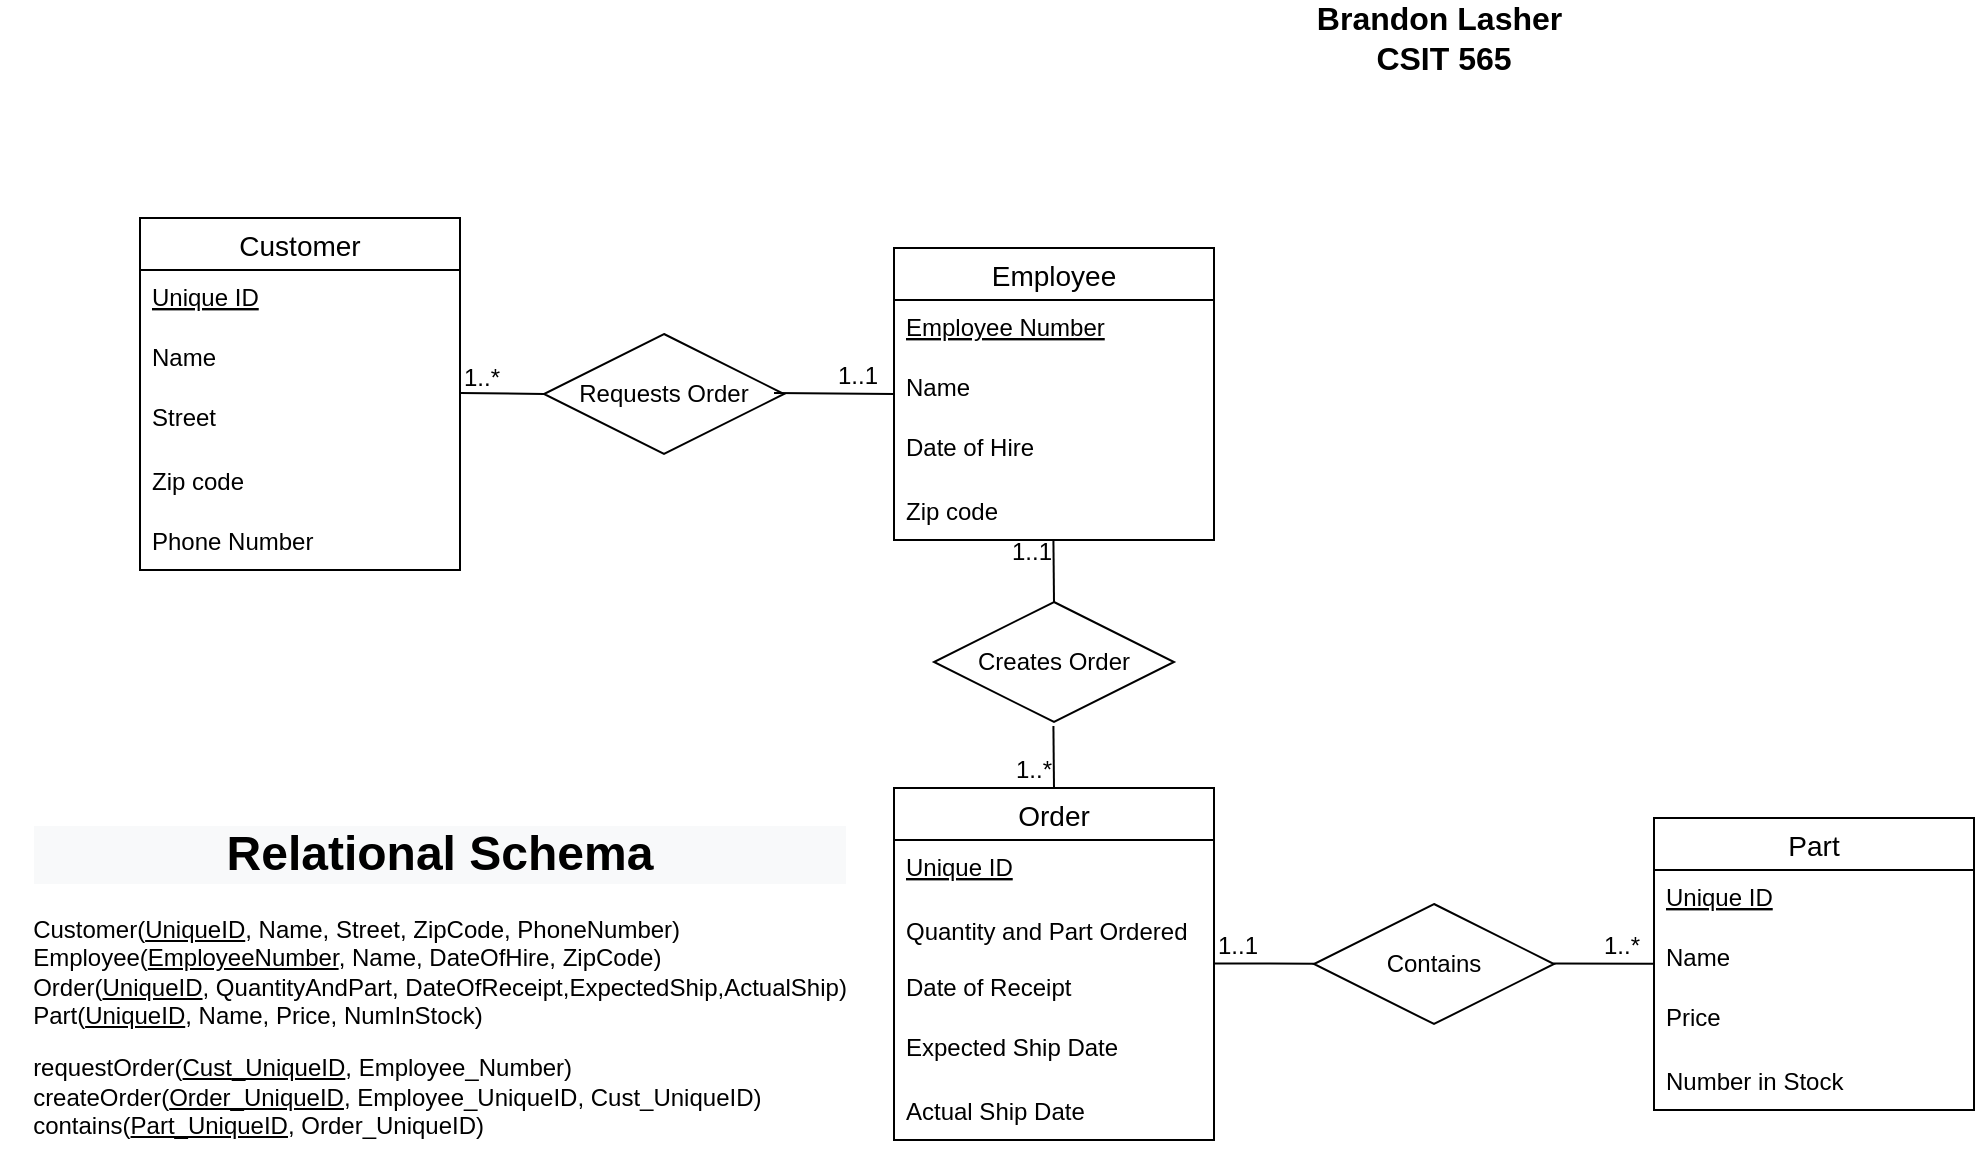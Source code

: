 <mxfile version="20.2.7" type="device"><diagram name="Page-1" id="efa7a0a1-bf9b-a30e-e6df-94a7791c09e9"><mxGraphModel dx="2942" dy="1114" grid="1" gridSize="10" guides="1" tooltips="1" connect="1" arrows="1" fold="1" page="1" pageScale="1" pageWidth="1169" pageHeight="827" background="none" math="0" shadow="0"><root><mxCell id="0"/><mxCell id="1" parent="0"/><mxCell id="6ofaMs6iqmW3-mw9bTrg-114" value="Employee" style="swimlane;fontStyle=0;childLayout=stackLayout;horizontal=1;startSize=26;horizontalStack=0;resizeParent=1;resizeParentMax=0;resizeLast=0;collapsible=1;marginBottom=0;align=center;fontSize=14;" parent="1" vertex="1"><mxGeometry x="521" y="180" width="160" height="146" as="geometry"/></mxCell><mxCell id="6ofaMs6iqmW3-mw9bTrg-115" value="Employee Number" style="text;strokeColor=none;fillColor=none;spacingLeft=4;spacingRight=4;overflow=hidden;rotatable=0;points=[[0,0.5],[1,0.5]];portConstraint=eastwest;fontSize=12;fontStyle=4" parent="6ofaMs6iqmW3-mw9bTrg-114" vertex="1"><mxGeometry y="26" width="160" height="30" as="geometry"/></mxCell><mxCell id="6ofaMs6iqmW3-mw9bTrg-116" value="Name" style="text;strokeColor=none;fillColor=none;spacingLeft=4;spacingRight=4;overflow=hidden;rotatable=0;points=[[0,0.5],[1,0.5]];portConstraint=eastwest;fontSize=12;" parent="6ofaMs6iqmW3-mw9bTrg-114" vertex="1"><mxGeometry y="56" width="160" height="30" as="geometry"/></mxCell><mxCell id="6ofaMs6iqmW3-mw9bTrg-117" value="Date of Hire" style="text;strokeColor=none;fillColor=none;spacingLeft=4;spacingRight=4;overflow=hidden;rotatable=0;points=[[0,0.5],[1,0.5]];portConstraint=eastwest;fontSize=12;" parent="6ofaMs6iqmW3-mw9bTrg-114" vertex="1"><mxGeometry y="86" width="160" height="30" as="geometry"/></mxCell><mxCell id="6ofaMs6iqmW3-mw9bTrg-122" value="Zip code" style="text;strokeColor=none;fillColor=none;align=left;verticalAlign=middle;spacingLeft=4;spacingRight=4;overflow=hidden;points=[[0,0.5],[1,0.5]];portConstraint=eastwest;rotatable=0;" parent="6ofaMs6iqmW3-mw9bTrg-114" vertex="1"><mxGeometry y="116" width="160" height="30" as="geometry"/></mxCell><mxCell id="6ofaMs6iqmW3-mw9bTrg-123" value="Customer" style="swimlane;fontStyle=0;childLayout=stackLayout;horizontal=1;startSize=26;horizontalStack=0;resizeParent=1;resizeParentMax=0;resizeLast=0;collapsible=1;marginBottom=0;align=center;fontSize=14;" parent="1" vertex="1"><mxGeometry x="144" y="165" width="160" height="176" as="geometry"/></mxCell><mxCell id="6ofaMs6iqmW3-mw9bTrg-124" value="Unique ID" style="text;strokeColor=none;fillColor=none;spacingLeft=4;spacingRight=4;overflow=hidden;rotatable=0;points=[[0,0.5],[1,0.5]];portConstraint=eastwest;fontSize=12;fontStyle=4" parent="6ofaMs6iqmW3-mw9bTrg-123" vertex="1"><mxGeometry y="26" width="160" height="30" as="geometry"/></mxCell><mxCell id="6ofaMs6iqmW3-mw9bTrg-125" value="Name" style="text;strokeColor=none;fillColor=none;spacingLeft=4;spacingRight=4;overflow=hidden;rotatable=0;points=[[0,0.5],[1,0.5]];portConstraint=eastwest;fontSize=12;" parent="6ofaMs6iqmW3-mw9bTrg-123" vertex="1"><mxGeometry y="56" width="160" height="30" as="geometry"/></mxCell><mxCell id="6ofaMs6iqmW3-mw9bTrg-126" value="Street" style="text;strokeColor=none;fillColor=none;spacingLeft=4;spacingRight=4;overflow=hidden;rotatable=0;points=[[0,0.5],[1,0.5]];portConstraint=eastwest;fontSize=12;" parent="6ofaMs6iqmW3-mw9bTrg-123" vertex="1"><mxGeometry y="86" width="160" height="30" as="geometry"/></mxCell><mxCell id="6ofaMs6iqmW3-mw9bTrg-127" value="Zip code" style="text;strokeColor=none;fillColor=none;align=left;verticalAlign=middle;spacingLeft=4;spacingRight=4;overflow=hidden;points=[[0,0.5],[1,0.5]];portConstraint=eastwest;rotatable=0;" parent="6ofaMs6iqmW3-mw9bTrg-123" vertex="1"><mxGeometry y="116" width="160" height="30" as="geometry"/></mxCell><mxCell id="6ofaMs6iqmW3-mw9bTrg-128" value="Phone Number" style="text;strokeColor=none;fillColor=none;align=left;verticalAlign=middle;spacingLeft=4;spacingRight=4;overflow=hidden;points=[[0,0.5],[1,0.5]];portConstraint=eastwest;rotatable=0;" parent="6ofaMs6iqmW3-mw9bTrg-123" vertex="1"><mxGeometry y="146" width="160" height="30" as="geometry"/></mxCell><mxCell id="6ofaMs6iqmW3-mw9bTrg-129" value="Part" style="swimlane;fontStyle=0;childLayout=stackLayout;horizontal=1;startSize=26;horizontalStack=0;resizeParent=1;resizeParentMax=0;resizeLast=0;collapsible=1;marginBottom=0;align=center;fontSize=14;" parent="1" vertex="1"><mxGeometry x="901" y="465" width="160" height="146" as="geometry"/></mxCell><mxCell id="6ofaMs6iqmW3-mw9bTrg-130" value="Unique ID" style="text;strokeColor=none;fillColor=none;spacingLeft=4;spacingRight=4;overflow=hidden;rotatable=0;points=[[0,0.5],[1,0.5]];portConstraint=eastwest;fontSize=12;fontStyle=4" parent="6ofaMs6iqmW3-mw9bTrg-129" vertex="1"><mxGeometry y="26" width="160" height="30" as="geometry"/></mxCell><mxCell id="6ofaMs6iqmW3-mw9bTrg-131" value="Name" style="text;strokeColor=none;fillColor=none;spacingLeft=4;spacingRight=4;overflow=hidden;rotatable=0;points=[[0,0.5],[1,0.5]];portConstraint=eastwest;fontSize=12;" parent="6ofaMs6iqmW3-mw9bTrg-129" vertex="1"><mxGeometry y="56" width="160" height="30" as="geometry"/></mxCell><mxCell id="6ofaMs6iqmW3-mw9bTrg-132" value="Price" style="text;strokeColor=none;fillColor=none;spacingLeft=4;spacingRight=4;overflow=hidden;rotatable=0;points=[[0,0.5],[1,0.5]];portConstraint=eastwest;fontSize=12;" parent="6ofaMs6iqmW3-mw9bTrg-129" vertex="1"><mxGeometry y="86" width="160" height="30" as="geometry"/></mxCell><mxCell id="6ofaMs6iqmW3-mw9bTrg-133" value="Number in Stock" style="text;strokeColor=none;fillColor=none;align=left;verticalAlign=middle;spacingLeft=4;spacingRight=4;overflow=hidden;points=[[0,0.5],[1,0.5]];portConstraint=eastwest;rotatable=0;" parent="6ofaMs6iqmW3-mw9bTrg-129" vertex="1"><mxGeometry y="116" width="160" height="30" as="geometry"/></mxCell><mxCell id="6ofaMs6iqmW3-mw9bTrg-134" value="Order" style="swimlane;fontStyle=0;childLayout=stackLayout;horizontal=1;startSize=26;horizontalStack=0;resizeParent=1;resizeParentMax=0;resizeLast=0;collapsible=1;marginBottom=0;align=center;fontSize=14;" parent="1" vertex="1"><mxGeometry x="521" y="450" width="160" height="176" as="geometry"/></mxCell><mxCell id="6ofaMs6iqmW3-mw9bTrg-135" value="Unique ID" style="text;strokeColor=none;fillColor=none;spacingLeft=4;spacingRight=4;overflow=hidden;rotatable=0;points=[[0,0.5],[1,0.5]];portConstraint=eastwest;fontSize=12;fontStyle=4" parent="6ofaMs6iqmW3-mw9bTrg-134" vertex="1"><mxGeometry y="26" width="160" height="30" as="geometry"/></mxCell><mxCell id="6ofaMs6iqmW3-mw9bTrg-138" value="Quantity and Part Ordered" style="text;strokeColor=none;fillColor=none;align=left;verticalAlign=middle;spacingLeft=4;spacingRight=4;overflow=hidden;points=[[0,0.5],[1,0.5]];portConstraint=eastwest;rotatable=0;" parent="6ofaMs6iqmW3-mw9bTrg-134" vertex="1"><mxGeometry y="56" width="160" height="30" as="geometry"/></mxCell><mxCell id="6ofaMs6iqmW3-mw9bTrg-136" value="Date of Receipt" style="text;strokeColor=none;fillColor=none;spacingLeft=4;spacingRight=4;overflow=hidden;rotatable=0;points=[[0,0.5],[1,0.5]];portConstraint=eastwest;fontSize=12;" parent="6ofaMs6iqmW3-mw9bTrg-134" vertex="1"><mxGeometry y="86" width="160" height="30" as="geometry"/></mxCell><mxCell id="6ofaMs6iqmW3-mw9bTrg-137" value="Expected Ship Date" style="text;strokeColor=none;fillColor=none;spacingLeft=4;spacingRight=4;overflow=hidden;rotatable=0;points=[[0,0.5],[1,0.5]];portConstraint=eastwest;fontSize=12;" parent="6ofaMs6iqmW3-mw9bTrg-134" vertex="1"><mxGeometry y="116" width="160" height="30" as="geometry"/></mxCell><mxCell id="kolgtDrtaX0Zn7oq0hse-1" value="Actual Ship Date" style="text;strokeColor=none;fillColor=none;align=left;verticalAlign=middle;spacingLeft=4;spacingRight=4;overflow=hidden;points=[[0,0.5],[1,0.5]];portConstraint=eastwest;rotatable=0;" parent="6ofaMs6iqmW3-mw9bTrg-134" vertex="1"><mxGeometry y="146" width="160" height="30" as="geometry"/></mxCell><mxCell id="6ofaMs6iqmW3-mw9bTrg-139" value="Requests Order" style="shape=rhombus;perimeter=rhombusPerimeter;whiteSpace=wrap;html=1;align=center;" parent="1" vertex="1"><mxGeometry x="346" y="223" width="120" height="60" as="geometry"/></mxCell><mxCell id="kolgtDrtaX0Zn7oq0hse-3" value="Contains" style="shape=rhombus;perimeter=rhombusPerimeter;whiteSpace=wrap;html=1;align=center;" parent="1" vertex="1"><mxGeometry x="731" y="508" width="120" height="60" as="geometry"/></mxCell><mxCell id="kolgtDrtaX0Zn7oq0hse-4" value="Creates Order" style="shape=rhombus;perimeter=rhombusPerimeter;whiteSpace=wrap;html=1;align=center;" parent="1" vertex="1"><mxGeometry x="541" y="357" width="120" height="60" as="geometry"/></mxCell><mxCell id="kolgtDrtaX0Zn7oq0hse-5" value="" style="endArrow=none;html=1;rounded=0;entryX=0;entryY=0.5;entryDx=0;entryDy=0;exitX=0;exitY=0.5;exitDx=0;exitDy=0;" parent="1" source="6ofaMs6iqmW3-mw9bTrg-139" edge="1"><mxGeometry relative="1" as="geometry"><mxPoint x="464" y="252.5" as="sourcePoint"/><mxPoint x="304" y="252.5" as="targetPoint"/></mxGeometry></mxCell><mxCell id="kolgtDrtaX0Zn7oq0hse-6" value="1..*" style="resizable=0;html=1;align=right;verticalAlign=bottom;" parent="kolgtDrtaX0Zn7oq0hse-5" connectable="0" vertex="1"><mxGeometry x="1" relative="1" as="geometry"><mxPoint x="20" y="1" as="offset"/></mxGeometry></mxCell><mxCell id="kolgtDrtaX0Zn7oq0hse-7" value="" style="endArrow=none;html=1;rounded=0;entryX=0;entryY=0.5;entryDx=0;entryDy=0;exitX=0;exitY=0.5;exitDx=0;exitDy=0;" parent="1" edge="1"><mxGeometry relative="1" as="geometry"><mxPoint x="461" y="252.5" as="sourcePoint"/><mxPoint x="521" y="253" as="targetPoint"/></mxGeometry></mxCell><mxCell id="kolgtDrtaX0Zn7oq0hse-8" value="1..1" style="resizable=0;html=1;align=right;verticalAlign=bottom;" parent="kolgtDrtaX0Zn7oq0hse-7" connectable="0" vertex="1"><mxGeometry x="1" relative="1" as="geometry"><mxPoint x="-7" as="offset"/></mxGeometry></mxCell><mxCell id="kolgtDrtaX0Zn7oq0hse-9" value="" style="endArrow=none;html=1;rounded=0;" parent="1" source="kolgtDrtaX0Zn7oq0hse-3" edge="1"><mxGeometry relative="1" as="geometry"><mxPoint x="741" y="538.21" as="sourcePoint"/><mxPoint x="681" y="537.71" as="targetPoint"/></mxGeometry></mxCell><mxCell id="kolgtDrtaX0Zn7oq0hse-10" value="1..1" style="resizable=0;html=1;align=right;verticalAlign=bottom;" parent="kolgtDrtaX0Zn7oq0hse-9" connectable="0" vertex="1"><mxGeometry x="1" relative="1" as="geometry"><mxPoint x="23" as="offset"/></mxGeometry></mxCell><mxCell id="kolgtDrtaX0Zn7oq0hse-11" value="" style="endArrow=none;html=1;rounded=0;exitX=0;exitY=0.5;exitDx=0;exitDy=0;" parent="1" edge="1"><mxGeometry relative="1" as="geometry"><mxPoint x="850.69" y="537.71" as="sourcePoint"/><mxPoint x="901.005" y="537.843" as="targetPoint"/></mxGeometry></mxCell><mxCell id="kolgtDrtaX0Zn7oq0hse-12" value="1..*" style="resizable=0;html=1;align=right;verticalAlign=bottom;" parent="kolgtDrtaX0Zn7oq0hse-11" connectable="0" vertex="1"><mxGeometry x="1" relative="1" as="geometry"><mxPoint x="-7" as="offset"/></mxGeometry></mxCell><mxCell id="kolgtDrtaX0Zn7oq0hse-13" value="" style="endArrow=none;html=1;rounded=0;exitX=0;exitY=0.5;exitDx=0;exitDy=0;entryX=0.5;entryY=0;entryDx=0;entryDy=0;" parent="1" target="kolgtDrtaX0Zn7oq0hse-4" edge="1"><mxGeometry relative="1" as="geometry"><mxPoint x="600.71" y="326" as="sourcePoint"/><mxPoint x="601" y="350" as="targetPoint"/></mxGeometry></mxCell><mxCell id="kolgtDrtaX0Zn7oq0hse-14" value="1..1" style="resizable=0;html=1;align=right;verticalAlign=bottom;" parent="kolgtDrtaX0Zn7oq0hse-13" connectable="0" vertex="1"><mxGeometry x="1" relative="1" as="geometry"><mxPoint y="-16" as="offset"/></mxGeometry></mxCell><mxCell id="kolgtDrtaX0Zn7oq0hse-15" value="" style="endArrow=none;html=1;rounded=0;exitX=0;exitY=0.5;exitDx=0;exitDy=0;entryX=0.5;entryY=0;entryDx=0;entryDy=0;" parent="1" edge="1"><mxGeometry relative="1" as="geometry"><mxPoint x="600.71" y="419" as="sourcePoint"/><mxPoint x="601" y="450" as="targetPoint"/></mxGeometry></mxCell><mxCell id="kolgtDrtaX0Zn7oq0hse-16" value="1..*" style="resizable=0;html=1;align=right;verticalAlign=bottom;" parent="kolgtDrtaX0Zn7oq0hse-15" connectable="0" vertex="1"><mxGeometry x="1" relative="1" as="geometry"><mxPoint as="offset"/></mxGeometry></mxCell><mxCell id="kolgtDrtaX0Zn7oq0hse-19" value="&lt;br&gt;&lt;h1 style=&quot;color: rgb(0, 0, 0); font-family: Helvetica; font-style: normal; font-variant-ligatures: normal; font-variant-caps: normal; letter-spacing: normal; orphans: 2; text-indent: 0px; text-transform: none; widows: 2; word-spacing: 0px; -webkit-text-stroke-width: 0px; background-color: rgb(248, 249, 250); text-decoration-thickness: initial; text-decoration-style: initial; text-decoration-color: initial;&quot;&gt;Relational Schema&lt;/h1&gt;&lt;p style=&quot;color: rgb(0, 0, 0); font-family: Helvetica; font-size: 12px; font-style: normal; font-variant-ligatures: normal; font-variant-caps: normal; font-weight: 400; letter-spacing: normal; orphans: 2; text-indent: 0px; text-transform: none; widows: 2; word-spacing: 0px; -webkit-text-stroke-width: 0px; background-color: rgb(248, 249, 250); text-decoration-thickness: initial; text-decoration-style: initial; text-decoration-color: initial;&quot;&gt;&lt;/p&gt;&lt;div style=&quot;text-align: left;&quot;&gt;Customer(&lt;u&gt;UniqueID&lt;/u&gt;, Name, Street, ZipCode, PhoneNumber)&lt;/div&gt;&lt;div style=&quot;text-align: left;&quot;&gt;Employee(&lt;u&gt;EmployeeNumber&lt;/u&gt;, Name, DateOfHire, ZipCode)&lt;/div&gt;&lt;div style=&quot;text-align: left;&quot;&gt;Order(&lt;u&gt;UniqueID&lt;/u&gt;, QuantityAndPart, DateOfReceipt,ExpectedShip,ActualShip)&lt;/div&gt;&lt;div style=&quot;text-align: left;&quot;&gt;Part(&lt;u&gt;UniqueID&lt;/u&gt;, Name, Price, NumInStock)&lt;/div&gt;&lt;p&gt;&lt;/p&gt;&lt;p style=&quot;color: rgb(0, 0, 0); font-family: Helvetica; font-size: 12px; font-style: normal; font-variant-ligatures: normal; font-variant-caps: normal; font-weight: 400; letter-spacing: normal; orphans: 2; text-indent: 0px; text-transform: none; widows: 2; word-spacing: 0px; -webkit-text-stroke-width: 0px; background-color: rgb(248, 249, 250); text-decoration-thickness: initial; text-decoration-style: initial; text-decoration-color: initial;&quot;&gt;&lt;/p&gt;&lt;div style=&quot;text-align: left;&quot;&gt;&lt;span style=&quot;background-color: initial;&quot;&gt;requestOrder(&lt;u&gt;Cust&lt;/u&gt;&lt;/span&gt;&lt;span style=&quot;background-color: initial;&quot;&gt;&lt;u&gt;_UniqueID&lt;/u&gt;&lt;/span&gt;&lt;span style=&quot;background-color: initial;&quot;&gt;, Employee_Number)&lt;/span&gt;&lt;/div&gt;&lt;div style=&quot;text-align: left;&quot;&gt;createOrder(&lt;u&gt;Order_UniqueID&lt;/u&gt;, Employee_UniqueID, Cust_UniqueID)&lt;/div&gt;&lt;div style=&quot;text-align: left;&quot;&gt;contains(&lt;u&gt;Part_UniqueID&lt;/u&gt;, Order_UniqueID)&lt;/div&gt;&lt;p&gt;&lt;/p&gt;" style="text;html=1;strokeColor=none;fillColor=none;align=center;verticalAlign=middle;whiteSpace=wrap;rounded=0;labelPosition=center;verticalLabelPosition=middle;" parent="1" vertex="1"><mxGeometry x="74" y="435.5" width="440" height="205" as="geometry"/></mxCell><mxCell id="sNGgtoWNT8CfYDFgV2bE-2" value="Brandon Lasher&amp;nbsp;&lt;br style=&quot;font-size: 16px;&quot;&gt;CSIT 565" style="text;html=1;strokeColor=none;fillColor=none;align=center;verticalAlign=middle;whiteSpace=wrap;rounded=0;fontSize=16;fontStyle=1" vertex="1" parent="1"><mxGeometry x="691" y="60" width="210" height="30" as="geometry"/></mxCell></root></mxGraphModel></diagram></mxfile>